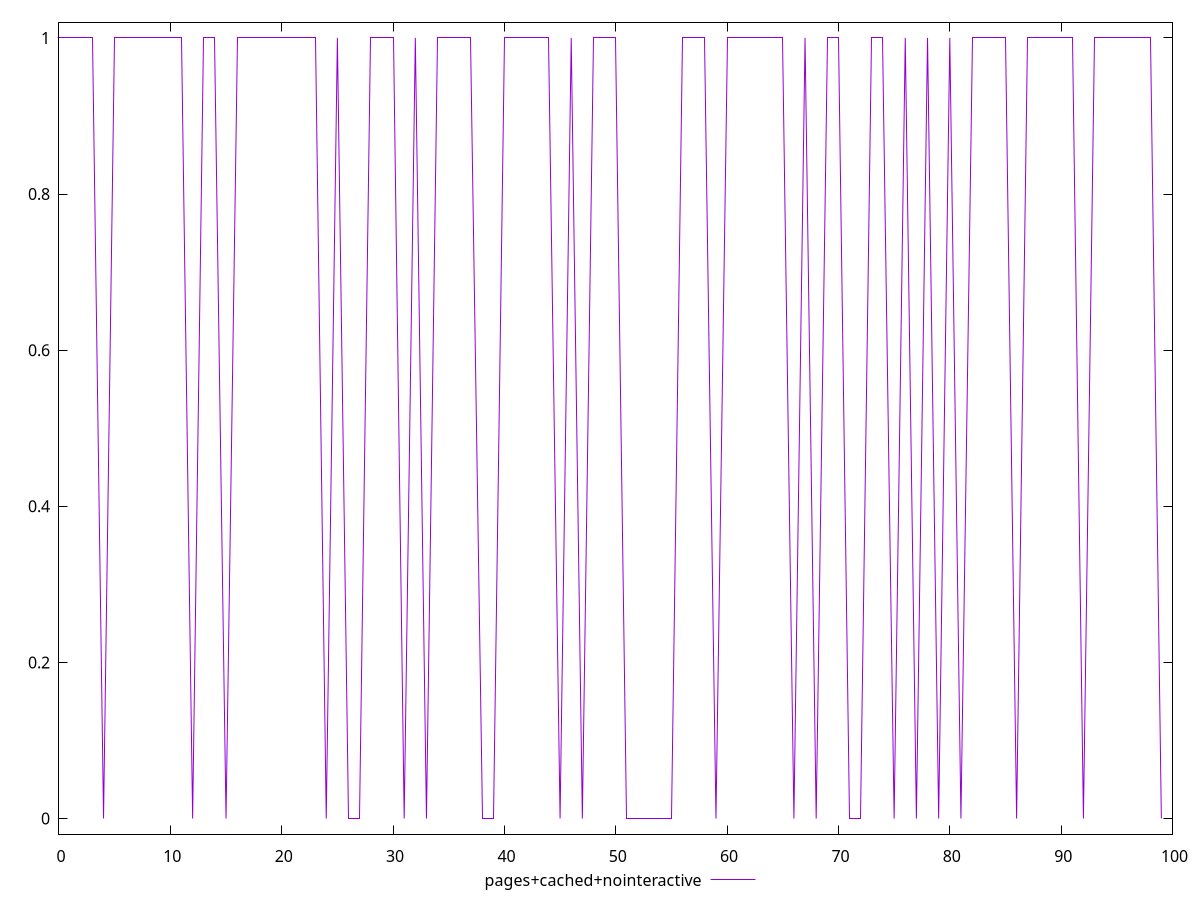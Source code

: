 $_pagesCachedNointeractive <<EOF
1
1
1
1
0
1
1
1
1
1
1
1
0
1
1
0
1
1
1
1
1
1
1
1
0
1
0
0
1
1
1
0
1
0
1
1
1
1
0
0
1
1
1
1
1
0
1
0
1
1
1
0
0
0
0
0
1
1
1
0
1
1
1
1
1
1
0
1
0
1
1
0
0
1
1
0
1
0
1
0
1
0
1
1
1
1
0
1
1
1
1
1
0
1
1
1
1
1
1
0
EOF
set key outside below
set terminal pngcairo
set output "report_00005_2020-11-02T22-26-11.212Z/third-party-summary/pages+cached+nointeractive//score.png"
set yrange [-0.02:1.02]
plot $_pagesCachedNointeractive title "pages+cached+nointeractive" with line ,